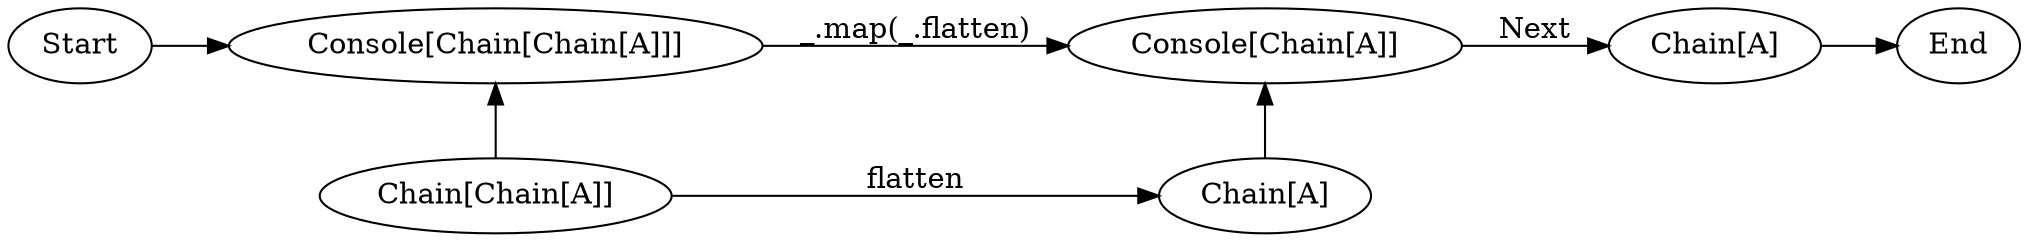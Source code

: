 digraph {
    rankdir=LR
    Start[class="extremity"]
    End[class="extremity"]

    ConsoleChainChainA[label="Console[Chain[Chain[A]]]" class="start"]
    ChainA[label="Chain[A]" class="goal,disabled"]
    ChainChainA[label="Chain[Chain[A]]"]
    ChainA2[label="Chain[A]"]
    ConsoleChainA[label="Console[Chain[A]]"]


    ChainChainA -> ChainA2[label="flatten"]
    ConsoleChainChainA -> ConsoleChainA[label="_.map(_.flatten)"]
    ConsoleChainA -> ChainA[label="Next" class="disabled"]

    {
        rank=same
        ConsoleChainChainA -> ChainChainA[class="lift" dir="back"]
    }

    {
        rank=same
        ConsoleChainA -> ChainA2[class="lift" dir="back"]
    }


    Start -> ConsoleChainChainA[class="start"]
    ChainA -> End[class="goal,disabled"]
}
